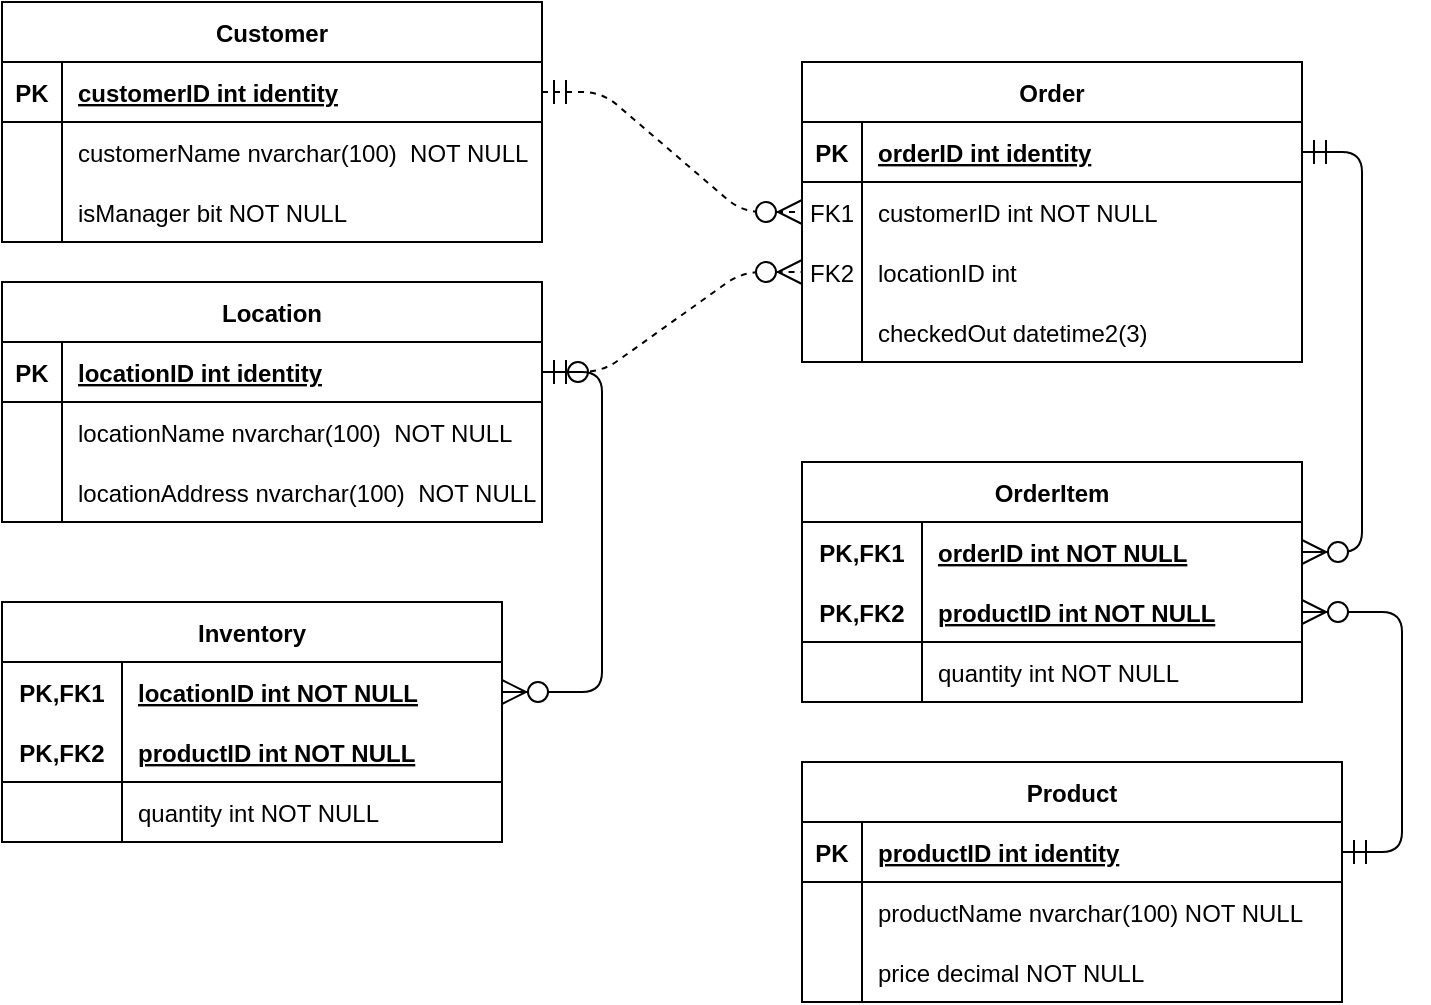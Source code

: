 <mxfile version="14.4.3" type="device"><diagram id="R2lEEEUBdFMjLlhIrx00" name="Page-1"><mxGraphModel dx="868" dy="403" grid="1" gridSize="10" guides="1" tooltips="1" connect="1" arrows="1" fold="1" page="1" pageScale="1" pageWidth="850" pageHeight="1100" math="0" shadow="0" extFonts="Permanent Marker^https://fonts.googleapis.com/css?family=Permanent+Marker"><root><mxCell id="0"/><mxCell id="1" parent="0"/><mxCell id="C-vyLk0tnHw3VtMMgP7b-2" value="Order" style="shape=table;startSize=30;container=1;collapsible=1;childLayout=tableLayout;fixedRows=1;rowLines=0;fontStyle=1;align=center;resizeLast=1;" parent="1" vertex="1"><mxGeometry x="520" y="90" width="250" height="150" as="geometry"/></mxCell><mxCell id="C-vyLk0tnHw3VtMMgP7b-3" value="" style="shape=partialRectangle;collapsible=0;dropTarget=0;pointerEvents=0;fillColor=none;points=[[0,0.5],[1,0.5]];portConstraint=eastwest;top=0;left=0;right=0;bottom=1;" parent="C-vyLk0tnHw3VtMMgP7b-2" vertex="1"><mxGeometry y="30" width="250" height="30" as="geometry"/></mxCell><mxCell id="C-vyLk0tnHw3VtMMgP7b-4" value="PK" style="shape=partialRectangle;overflow=hidden;connectable=0;fillColor=none;top=0;left=0;bottom=0;right=0;fontStyle=1;" parent="C-vyLk0tnHw3VtMMgP7b-3" vertex="1"><mxGeometry width="30" height="30" as="geometry"/></mxCell><mxCell id="C-vyLk0tnHw3VtMMgP7b-5" value="orderID int identity" style="shape=partialRectangle;overflow=hidden;connectable=0;fillColor=none;top=0;left=0;bottom=0;right=0;align=left;spacingLeft=6;fontStyle=5;" parent="C-vyLk0tnHw3VtMMgP7b-3" vertex="1"><mxGeometry x="30" width="220" height="30" as="geometry"/></mxCell><mxCell id="C-vyLk0tnHw3VtMMgP7b-6" value="" style="shape=partialRectangle;collapsible=0;dropTarget=0;pointerEvents=0;fillColor=none;points=[[0,0.5],[1,0.5]];portConstraint=eastwest;top=0;left=0;right=0;bottom=0;" parent="C-vyLk0tnHw3VtMMgP7b-2" vertex="1"><mxGeometry y="60" width="250" height="30" as="geometry"/></mxCell><mxCell id="C-vyLk0tnHw3VtMMgP7b-7" value="FK1" style="shape=partialRectangle;overflow=hidden;connectable=0;fillColor=none;top=0;left=0;bottom=0;right=0;" parent="C-vyLk0tnHw3VtMMgP7b-6" vertex="1"><mxGeometry width="30" height="30" as="geometry"/></mxCell><mxCell id="C-vyLk0tnHw3VtMMgP7b-8" value="customerID int NOT NULL" style="shape=partialRectangle;overflow=hidden;connectable=0;fillColor=none;top=0;left=0;bottom=0;right=0;align=left;spacingLeft=6;" parent="C-vyLk0tnHw3VtMMgP7b-6" vertex="1"><mxGeometry x="30" width="220" height="30" as="geometry"/></mxCell><mxCell id="GWipeCqMmxoQJ4Ydtfvd-55" value="" style="shape=partialRectangle;collapsible=0;dropTarget=0;pointerEvents=0;fillColor=none;points=[[0,0.5],[1,0.5]];portConstraint=eastwest;top=0;left=0;right=0;bottom=0;" parent="C-vyLk0tnHw3VtMMgP7b-2" vertex="1"><mxGeometry y="90" width="250" height="30" as="geometry"/></mxCell><mxCell id="GWipeCqMmxoQJ4Ydtfvd-56" value="FK2" style="shape=partialRectangle;overflow=hidden;connectable=0;fillColor=none;top=0;left=0;bottom=0;right=0;" parent="GWipeCqMmxoQJ4Ydtfvd-55" vertex="1"><mxGeometry width="30" height="30" as="geometry"/></mxCell><mxCell id="GWipeCqMmxoQJ4Ydtfvd-57" value="locationID int" style="shape=partialRectangle;overflow=hidden;connectable=0;fillColor=none;top=0;left=0;bottom=0;right=0;align=left;spacingLeft=6;" parent="GWipeCqMmxoQJ4Ydtfvd-55" vertex="1"><mxGeometry x="30" width="220" height="30" as="geometry"/></mxCell><mxCell id="GWipeCqMmxoQJ4Ydtfvd-58" value="" style="shape=partialRectangle;collapsible=0;dropTarget=0;pointerEvents=0;fillColor=none;points=[[0,0.5],[1,0.5]];portConstraint=eastwest;top=0;left=0;right=0;bottom=0;" parent="C-vyLk0tnHw3VtMMgP7b-2" vertex="1"><mxGeometry y="120" width="250" height="30" as="geometry"/></mxCell><mxCell id="GWipeCqMmxoQJ4Ydtfvd-59" value="" style="shape=partialRectangle;overflow=hidden;connectable=0;fillColor=none;top=0;left=0;bottom=0;right=0;" parent="GWipeCqMmxoQJ4Ydtfvd-58" vertex="1"><mxGeometry width="30" height="30" as="geometry"/></mxCell><mxCell id="GWipeCqMmxoQJ4Ydtfvd-60" value="checkedOut datetime2(3)" style="shape=partialRectangle;overflow=hidden;connectable=0;fillColor=none;top=0;left=0;bottom=0;right=0;align=left;spacingLeft=6;" parent="GWipeCqMmxoQJ4Ydtfvd-58" vertex="1"><mxGeometry x="30" width="220" height="30" as="geometry"/></mxCell><mxCell id="C-vyLk0tnHw3VtMMgP7b-23" value="Customer" style="shape=table;startSize=30;container=1;collapsible=1;childLayout=tableLayout;fixedRows=1;rowLines=0;fontStyle=1;align=center;resizeLast=1;" parent="1" vertex="1"><mxGeometry x="120" y="60" width="270" height="120" as="geometry"/></mxCell><mxCell id="C-vyLk0tnHw3VtMMgP7b-24" value="" style="shape=partialRectangle;collapsible=0;dropTarget=0;pointerEvents=0;fillColor=none;points=[[0,0.5],[1,0.5]];portConstraint=eastwest;top=0;left=0;right=0;bottom=1;" parent="C-vyLk0tnHw3VtMMgP7b-23" vertex="1"><mxGeometry y="30" width="270" height="30" as="geometry"/></mxCell><mxCell id="C-vyLk0tnHw3VtMMgP7b-25" value="PK" style="shape=partialRectangle;overflow=hidden;connectable=0;fillColor=none;top=0;left=0;bottom=0;right=0;fontStyle=1;" parent="C-vyLk0tnHw3VtMMgP7b-24" vertex="1"><mxGeometry width="30" height="30" as="geometry"/></mxCell><mxCell id="C-vyLk0tnHw3VtMMgP7b-26" value="customerID int identity" style="shape=partialRectangle;overflow=hidden;connectable=0;fillColor=none;top=0;left=0;bottom=0;right=0;align=left;spacingLeft=6;fontStyle=5;" parent="C-vyLk0tnHw3VtMMgP7b-24" vertex="1"><mxGeometry x="30" width="240" height="30" as="geometry"/></mxCell><mxCell id="C-vyLk0tnHw3VtMMgP7b-27" value="" style="shape=partialRectangle;collapsible=0;dropTarget=0;pointerEvents=0;fillColor=none;points=[[0,0.5],[1,0.5]];portConstraint=eastwest;top=0;left=0;right=0;bottom=0;" parent="C-vyLk0tnHw3VtMMgP7b-23" vertex="1"><mxGeometry y="60" width="270" height="30" as="geometry"/></mxCell><mxCell id="C-vyLk0tnHw3VtMMgP7b-28" value="" style="shape=partialRectangle;overflow=hidden;connectable=0;fillColor=none;top=0;left=0;bottom=0;right=0;" parent="C-vyLk0tnHw3VtMMgP7b-27" vertex="1"><mxGeometry width="30" height="30" as="geometry"/></mxCell><mxCell id="C-vyLk0tnHw3VtMMgP7b-29" value="customerName nvarchar(100)  NOT NULL" style="shape=partialRectangle;overflow=hidden;connectable=0;fillColor=none;top=0;left=0;bottom=0;right=0;align=left;spacingLeft=6;" parent="C-vyLk0tnHw3VtMMgP7b-27" vertex="1"><mxGeometry x="30" width="240" height="30" as="geometry"/></mxCell><mxCell id="JFxLYDb8doxFr2jliLaI-1" value="" style="shape=partialRectangle;collapsible=0;dropTarget=0;pointerEvents=0;fillColor=none;points=[[0,0.5],[1,0.5]];portConstraint=eastwest;top=0;left=0;right=0;bottom=0;" vertex="1" parent="C-vyLk0tnHw3VtMMgP7b-23"><mxGeometry y="90" width="270" height="30" as="geometry"/></mxCell><mxCell id="JFxLYDb8doxFr2jliLaI-2" value="" style="shape=partialRectangle;overflow=hidden;connectable=0;fillColor=none;top=0;left=0;bottom=0;right=0;" vertex="1" parent="JFxLYDb8doxFr2jliLaI-1"><mxGeometry width="30" height="30" as="geometry"/></mxCell><mxCell id="JFxLYDb8doxFr2jliLaI-3" value="isManager bit NOT NULL" style="shape=partialRectangle;overflow=hidden;connectable=0;fillColor=none;top=0;left=0;bottom=0;right=0;align=left;spacingLeft=6;" vertex="1" parent="JFxLYDb8doxFr2jliLaI-1"><mxGeometry x="30" width="240" height="30" as="geometry"/></mxCell><mxCell id="GWipeCqMmxoQJ4Ydtfvd-1" value="" style="edgeStyle=entityRelationEdgeStyle;fontSize=12;html=1;endArrow=ERzeroToMany;startArrow=ERmandOne;entryX=0;entryY=0.5;entryDx=0;entryDy=0;exitX=1;exitY=0.5;exitDx=0;exitDy=0;dashed=1;endSize=10;startSize=10;" parent="1" source="C-vyLk0tnHw3VtMMgP7b-24" target="C-vyLk0tnHw3VtMMgP7b-6" edge="1"><mxGeometry width="100" height="100" relative="1" as="geometry"><mxPoint x="370" y="290" as="sourcePoint"/><mxPoint x="470" y="190" as="targetPoint"/></mxGeometry></mxCell><mxCell id="GWipeCqMmxoQJ4Ydtfvd-13" value="OrderItem" style="shape=table;startSize=30;container=1;collapsible=1;childLayout=tableLayout;fixedRows=1;rowLines=0;fontStyle=1;align=center;resizeLast=1;fillColor=none;" parent="1" vertex="1"><mxGeometry x="520" y="290" width="250" height="120" as="geometry"/></mxCell><mxCell id="GWipeCqMmxoQJ4Ydtfvd-14" value="" style="shape=partialRectangle;collapsible=0;dropTarget=0;pointerEvents=0;fillColor=none;top=0;left=0;bottom=0;right=0;points=[[0,0.5],[1,0.5]];portConstraint=eastwest;" parent="GWipeCqMmxoQJ4Ydtfvd-13" vertex="1"><mxGeometry y="30" width="250" height="30" as="geometry"/></mxCell><mxCell id="GWipeCqMmxoQJ4Ydtfvd-15" value="PK,FK1" style="shape=partialRectangle;connectable=0;fillColor=none;top=0;left=0;bottom=0;right=0;fontStyle=1;overflow=hidden;" parent="GWipeCqMmxoQJ4Ydtfvd-14" vertex="1"><mxGeometry width="60" height="30" as="geometry"/></mxCell><mxCell id="GWipeCqMmxoQJ4Ydtfvd-16" value="orderID int NOT NULL" style="shape=partialRectangle;connectable=0;fillColor=none;top=0;left=0;bottom=0;right=0;align=left;spacingLeft=6;fontStyle=5;overflow=hidden;" parent="GWipeCqMmxoQJ4Ydtfvd-14" vertex="1"><mxGeometry x="60" width="190" height="30" as="geometry"/></mxCell><mxCell id="GWipeCqMmxoQJ4Ydtfvd-17" value="" style="shape=partialRectangle;collapsible=0;dropTarget=0;pointerEvents=0;fillColor=none;top=0;left=0;bottom=1;right=0;points=[[0,0.5],[1,0.5]];portConstraint=eastwest;" parent="GWipeCqMmxoQJ4Ydtfvd-13" vertex="1"><mxGeometry y="60" width="250" height="30" as="geometry"/></mxCell><mxCell id="GWipeCqMmxoQJ4Ydtfvd-18" value="PK,FK2" style="shape=partialRectangle;connectable=0;fillColor=none;top=0;left=0;bottom=0;right=0;fontStyle=1;overflow=hidden;" parent="GWipeCqMmxoQJ4Ydtfvd-17" vertex="1"><mxGeometry width="60" height="30" as="geometry"/></mxCell><mxCell id="GWipeCqMmxoQJ4Ydtfvd-19" value="productID int NOT NULL" style="shape=partialRectangle;connectable=0;fillColor=none;top=0;left=0;bottom=0;right=0;align=left;spacingLeft=6;fontStyle=5;overflow=hidden;" parent="GWipeCqMmxoQJ4Ydtfvd-17" vertex="1"><mxGeometry x="60" width="190" height="30" as="geometry"/></mxCell><mxCell id="GWipeCqMmxoQJ4Ydtfvd-20" value="" style="shape=partialRectangle;collapsible=0;dropTarget=0;pointerEvents=0;fillColor=none;top=0;left=0;bottom=0;right=0;points=[[0,0.5],[1,0.5]];portConstraint=eastwest;" parent="GWipeCqMmxoQJ4Ydtfvd-13" vertex="1"><mxGeometry y="90" width="250" height="30" as="geometry"/></mxCell><mxCell id="GWipeCqMmxoQJ4Ydtfvd-21" value="" style="shape=partialRectangle;connectable=0;fillColor=none;top=0;left=0;bottom=0;right=0;editable=1;overflow=hidden;" parent="GWipeCqMmxoQJ4Ydtfvd-20" vertex="1"><mxGeometry width="60" height="30" as="geometry"/></mxCell><mxCell id="GWipeCqMmxoQJ4Ydtfvd-22" value="quantity int NOT NULL" style="shape=partialRectangle;connectable=0;fillColor=none;top=0;left=0;bottom=0;right=0;align=left;spacingLeft=6;overflow=hidden;" parent="GWipeCqMmxoQJ4Ydtfvd-20" vertex="1"><mxGeometry x="60" width="190" height="30" as="geometry"/></mxCell><mxCell id="GWipeCqMmxoQJ4Ydtfvd-27" value="" style="edgeStyle=entityRelationEdgeStyle;fontSize=12;html=1;endArrow=ERzeroToMany;startArrow=ERmandOne;entryX=1;entryY=0.5;entryDx=0;entryDy=0;exitX=1;exitY=0.5;exitDx=0;exitDy=0;endSize=10;startSize=10;" parent="1" source="C-vyLk0tnHw3VtMMgP7b-3" target="GWipeCqMmxoQJ4Ydtfvd-14" edge="1"><mxGeometry width="100" height="100" relative="1" as="geometry"><mxPoint x="690" y="240" as="sourcePoint"/><mxPoint x="820" y="240" as="targetPoint"/></mxGeometry></mxCell><mxCell id="GWipeCqMmxoQJ4Ydtfvd-32" value="Location" style="shape=table;startSize=30;container=1;collapsible=1;childLayout=tableLayout;fixedRows=1;rowLines=0;fontStyle=1;align=center;resizeLast=1;" parent="1" vertex="1"><mxGeometry x="120" y="200" width="270" height="120" as="geometry"/></mxCell><mxCell id="GWipeCqMmxoQJ4Ydtfvd-33" value="" style="shape=partialRectangle;collapsible=0;dropTarget=0;pointerEvents=0;fillColor=none;points=[[0,0.5],[1,0.5]];portConstraint=eastwest;top=0;left=0;right=0;bottom=1;" parent="GWipeCqMmxoQJ4Ydtfvd-32" vertex="1"><mxGeometry y="30" width="270" height="30" as="geometry"/></mxCell><mxCell id="GWipeCqMmxoQJ4Ydtfvd-34" value="PK" style="shape=partialRectangle;overflow=hidden;connectable=0;fillColor=none;top=0;left=0;bottom=0;right=0;fontStyle=1;" parent="GWipeCqMmxoQJ4Ydtfvd-33" vertex="1"><mxGeometry width="30" height="30" as="geometry"/></mxCell><mxCell id="GWipeCqMmxoQJ4Ydtfvd-35" value="locationID int identity" style="shape=partialRectangle;overflow=hidden;connectable=0;fillColor=none;top=0;left=0;bottom=0;right=0;align=left;spacingLeft=6;fontStyle=5;" parent="GWipeCqMmxoQJ4Ydtfvd-33" vertex="1"><mxGeometry x="30" width="240" height="30" as="geometry"/></mxCell><mxCell id="GWipeCqMmxoQJ4Ydtfvd-36" value="" style="shape=partialRectangle;collapsible=0;dropTarget=0;pointerEvents=0;fillColor=none;points=[[0,0.5],[1,0.5]];portConstraint=eastwest;top=0;left=0;right=0;bottom=0;" parent="GWipeCqMmxoQJ4Ydtfvd-32" vertex="1"><mxGeometry y="60" width="270" height="30" as="geometry"/></mxCell><mxCell id="GWipeCqMmxoQJ4Ydtfvd-37" value="" style="shape=partialRectangle;overflow=hidden;connectable=0;fillColor=none;top=0;left=0;bottom=0;right=0;" parent="GWipeCqMmxoQJ4Ydtfvd-36" vertex="1"><mxGeometry width="30" height="30" as="geometry"/></mxCell><mxCell id="GWipeCqMmxoQJ4Ydtfvd-38" value="locationName nvarchar(100)  NOT NULL" style="shape=partialRectangle;overflow=hidden;connectable=0;fillColor=none;top=0;left=0;bottom=0;right=0;align=left;spacingLeft=6;" parent="GWipeCqMmxoQJ4Ydtfvd-36" vertex="1"><mxGeometry x="30" width="240" height="30" as="geometry"/></mxCell><mxCell id="JFxLYDb8doxFr2jliLaI-4" value="" style="shape=partialRectangle;collapsible=0;dropTarget=0;pointerEvents=0;fillColor=none;points=[[0,0.5],[1,0.5]];portConstraint=eastwest;top=0;left=0;right=0;bottom=0;" vertex="1" parent="GWipeCqMmxoQJ4Ydtfvd-32"><mxGeometry y="90" width="270" height="30" as="geometry"/></mxCell><mxCell id="JFxLYDb8doxFr2jliLaI-5" value="" style="shape=partialRectangle;overflow=hidden;connectable=0;fillColor=none;top=0;left=0;bottom=0;right=0;" vertex="1" parent="JFxLYDb8doxFr2jliLaI-4"><mxGeometry width="30" height="30" as="geometry"/></mxCell><mxCell id="JFxLYDb8doxFr2jliLaI-6" value="locationAddress nvarchar(100)  NOT NULL" style="shape=partialRectangle;overflow=hidden;connectable=0;fillColor=none;top=0;left=0;bottom=0;right=0;align=left;spacingLeft=6;" vertex="1" parent="JFxLYDb8doxFr2jliLaI-4"><mxGeometry x="30" width="240" height="30" as="geometry"/></mxCell><mxCell id="GWipeCqMmxoQJ4Ydtfvd-40" value="" style="edgeStyle=entityRelationEdgeStyle;fontSize=12;html=1;endArrow=ERzeroToMany;startArrow=ERzeroToOne;entryX=0;entryY=0.5;entryDx=0;entryDy=0;dashed=1;endSize=10;startSize=10;" parent="1" source="GWipeCqMmxoQJ4Ydtfvd-33" target="GWipeCqMmxoQJ4Ydtfvd-55" edge="1"><mxGeometry width="100" height="100" relative="1" as="geometry"><mxPoint x="440" y="260" as="sourcePoint"/><mxPoint x="490" y="200" as="targetPoint"/></mxGeometry></mxCell><mxCell id="GWipeCqMmxoQJ4Ydtfvd-42" value="Product" style="shape=table;startSize=30;container=1;collapsible=1;childLayout=tableLayout;fixedRows=1;rowLines=0;fontStyle=1;align=center;resizeLast=1;fillColor=none;" parent="1" vertex="1"><mxGeometry x="520" y="440" width="270" height="120" as="geometry"/></mxCell><mxCell id="GWipeCqMmxoQJ4Ydtfvd-43" value="" style="shape=partialRectangle;collapsible=0;dropTarget=0;pointerEvents=0;fillColor=none;top=0;left=0;bottom=1;right=0;points=[[0,0.5],[1,0.5]];portConstraint=eastwest;" parent="GWipeCqMmxoQJ4Ydtfvd-42" vertex="1"><mxGeometry y="30" width="270" height="30" as="geometry"/></mxCell><mxCell id="GWipeCqMmxoQJ4Ydtfvd-44" value="PK" style="shape=partialRectangle;connectable=0;fillColor=none;top=0;left=0;bottom=0;right=0;fontStyle=1;overflow=hidden;" parent="GWipeCqMmxoQJ4Ydtfvd-43" vertex="1"><mxGeometry width="30" height="30" as="geometry"/></mxCell><mxCell id="GWipeCqMmxoQJ4Ydtfvd-45" value="productID int identity" style="shape=partialRectangle;connectable=0;fillColor=none;top=0;left=0;bottom=0;right=0;align=left;spacingLeft=6;fontStyle=5;overflow=hidden;" parent="GWipeCqMmxoQJ4Ydtfvd-43" vertex="1"><mxGeometry x="30" width="240" height="30" as="geometry"/></mxCell><mxCell id="GWipeCqMmxoQJ4Ydtfvd-46" value="" style="shape=partialRectangle;collapsible=0;dropTarget=0;pointerEvents=0;fillColor=none;top=0;left=0;bottom=0;right=0;points=[[0,0.5],[1,0.5]];portConstraint=eastwest;" parent="GWipeCqMmxoQJ4Ydtfvd-42" vertex="1"><mxGeometry y="60" width="270" height="30" as="geometry"/></mxCell><mxCell id="GWipeCqMmxoQJ4Ydtfvd-47" value="" style="shape=partialRectangle;connectable=0;fillColor=none;top=0;left=0;bottom=0;right=0;editable=1;overflow=hidden;" parent="GWipeCqMmxoQJ4Ydtfvd-46" vertex="1"><mxGeometry width="30" height="30" as="geometry"/></mxCell><mxCell id="GWipeCqMmxoQJ4Ydtfvd-48" value="productName nvarchar(100) NOT NULL" style="shape=partialRectangle;connectable=0;fillColor=none;top=0;left=0;bottom=0;right=0;align=left;spacingLeft=6;overflow=hidden;" parent="GWipeCqMmxoQJ4Ydtfvd-46" vertex="1"><mxGeometry x="30" width="240" height="30" as="geometry"/></mxCell><mxCell id="GWipeCqMmxoQJ4Ydtfvd-49" value="" style="shape=partialRectangle;collapsible=0;dropTarget=0;pointerEvents=0;fillColor=none;top=0;left=0;bottom=0;right=0;points=[[0,0.5],[1,0.5]];portConstraint=eastwest;" parent="GWipeCqMmxoQJ4Ydtfvd-42" vertex="1"><mxGeometry y="90" width="270" height="30" as="geometry"/></mxCell><mxCell id="GWipeCqMmxoQJ4Ydtfvd-50" value="" style="shape=partialRectangle;connectable=0;fillColor=none;top=0;left=0;bottom=0;right=0;editable=1;overflow=hidden;" parent="GWipeCqMmxoQJ4Ydtfvd-49" vertex="1"><mxGeometry width="30" height="30" as="geometry"/></mxCell><mxCell id="GWipeCqMmxoQJ4Ydtfvd-51" value="price decimal NOT NULL" style="shape=partialRectangle;connectable=0;fillColor=none;top=0;left=0;bottom=0;right=0;align=left;spacingLeft=6;overflow=hidden;" parent="GWipeCqMmxoQJ4Ydtfvd-49" vertex="1"><mxGeometry x="30" width="240" height="30" as="geometry"/></mxCell><mxCell id="GWipeCqMmxoQJ4Ydtfvd-61" value="" style="edgeStyle=entityRelationEdgeStyle;fontSize=12;html=1;endArrow=ERzeroToMany;startArrow=ERmandOne;entryX=1;entryY=0.5;entryDx=0;entryDy=0;endSize=10;startSize=10;" parent="1" target="GWipeCqMmxoQJ4Ydtfvd-17" edge="1"><mxGeometry width="100" height="100" relative="1" as="geometry"><mxPoint x="790" y="485" as="sourcePoint"/><mxPoint x="780" y="345" as="targetPoint"/></mxGeometry></mxCell><mxCell id="GWipeCqMmxoQJ4Ydtfvd-62" value="Inventory" style="shape=table;startSize=30;container=1;collapsible=1;childLayout=tableLayout;fixedRows=1;rowLines=0;fontStyle=1;align=center;resizeLast=1;fillColor=none;" parent="1" vertex="1"><mxGeometry x="120" y="360" width="250" height="120" as="geometry"/></mxCell><mxCell id="GWipeCqMmxoQJ4Ydtfvd-63" value="" style="shape=partialRectangle;collapsible=0;dropTarget=0;pointerEvents=0;fillColor=none;top=0;left=0;bottom=0;right=0;points=[[0,0.5],[1,0.5]];portConstraint=eastwest;" parent="GWipeCqMmxoQJ4Ydtfvd-62" vertex="1"><mxGeometry y="30" width="250" height="30" as="geometry"/></mxCell><mxCell id="GWipeCqMmxoQJ4Ydtfvd-64" value="PK,FK1" style="shape=partialRectangle;connectable=0;fillColor=none;top=0;left=0;bottom=0;right=0;fontStyle=1;overflow=hidden;" parent="GWipeCqMmxoQJ4Ydtfvd-63" vertex="1"><mxGeometry width="60" height="30" as="geometry"/></mxCell><mxCell id="GWipeCqMmxoQJ4Ydtfvd-65" value="locationID int NOT NULL" style="shape=partialRectangle;connectable=0;fillColor=none;top=0;left=0;bottom=0;right=0;align=left;spacingLeft=6;fontStyle=5;overflow=hidden;" parent="GWipeCqMmxoQJ4Ydtfvd-63" vertex="1"><mxGeometry x="60" width="190" height="30" as="geometry"/></mxCell><mxCell id="GWipeCqMmxoQJ4Ydtfvd-66" value="" style="shape=partialRectangle;collapsible=0;dropTarget=0;pointerEvents=0;fillColor=none;top=0;left=0;bottom=1;right=0;points=[[0,0.5],[1,0.5]];portConstraint=eastwest;" parent="GWipeCqMmxoQJ4Ydtfvd-62" vertex="1"><mxGeometry y="60" width="250" height="30" as="geometry"/></mxCell><mxCell id="GWipeCqMmxoQJ4Ydtfvd-67" value="PK,FK2" style="shape=partialRectangle;connectable=0;fillColor=none;top=0;left=0;bottom=0;right=0;fontStyle=1;overflow=hidden;" parent="GWipeCqMmxoQJ4Ydtfvd-66" vertex="1"><mxGeometry width="60" height="30" as="geometry"/></mxCell><mxCell id="GWipeCqMmxoQJ4Ydtfvd-68" value="productID int NOT NULL" style="shape=partialRectangle;connectable=0;fillColor=none;top=0;left=0;bottom=0;right=0;align=left;spacingLeft=6;fontStyle=5;overflow=hidden;" parent="GWipeCqMmxoQJ4Ydtfvd-66" vertex="1"><mxGeometry x="60" width="190" height="30" as="geometry"/></mxCell><mxCell id="GWipeCqMmxoQJ4Ydtfvd-69" value="" style="shape=partialRectangle;collapsible=0;dropTarget=0;pointerEvents=0;fillColor=none;top=0;left=0;bottom=0;right=0;points=[[0,0.5],[1,0.5]];portConstraint=eastwest;" parent="GWipeCqMmxoQJ4Ydtfvd-62" vertex="1"><mxGeometry y="90" width="250" height="30" as="geometry"/></mxCell><mxCell id="GWipeCqMmxoQJ4Ydtfvd-70" value="" style="shape=partialRectangle;connectable=0;fillColor=none;top=0;left=0;bottom=0;right=0;editable=1;overflow=hidden;" parent="GWipeCqMmxoQJ4Ydtfvd-69" vertex="1"><mxGeometry width="60" height="30" as="geometry"/></mxCell><mxCell id="GWipeCqMmxoQJ4Ydtfvd-71" value="quantity int NOT NULL" style="shape=partialRectangle;connectable=0;fillColor=none;top=0;left=0;bottom=0;right=0;align=left;spacingLeft=6;overflow=hidden;" parent="GWipeCqMmxoQJ4Ydtfvd-69" vertex="1"><mxGeometry x="60" width="190" height="30" as="geometry"/></mxCell><mxCell id="GWipeCqMmxoQJ4Ydtfvd-73" value="" style="edgeStyle=entityRelationEdgeStyle;fontSize=12;html=1;endArrow=ERzeroToMany;startArrow=ERmandOne;jumpStyle=none;sourcePerimeterSpacing=0;endSize=10;startSize=10;" parent="1" source="GWipeCqMmxoQJ4Ydtfvd-33" target="GWipeCqMmxoQJ4Ydtfvd-63" edge="1"><mxGeometry width="100" height="100" relative="1" as="geometry"><mxPoint x="50" y="300" as="sourcePoint"/><mxPoint x="90" y="435" as="targetPoint"/></mxGeometry></mxCell></root></mxGraphModel></diagram></mxfile>